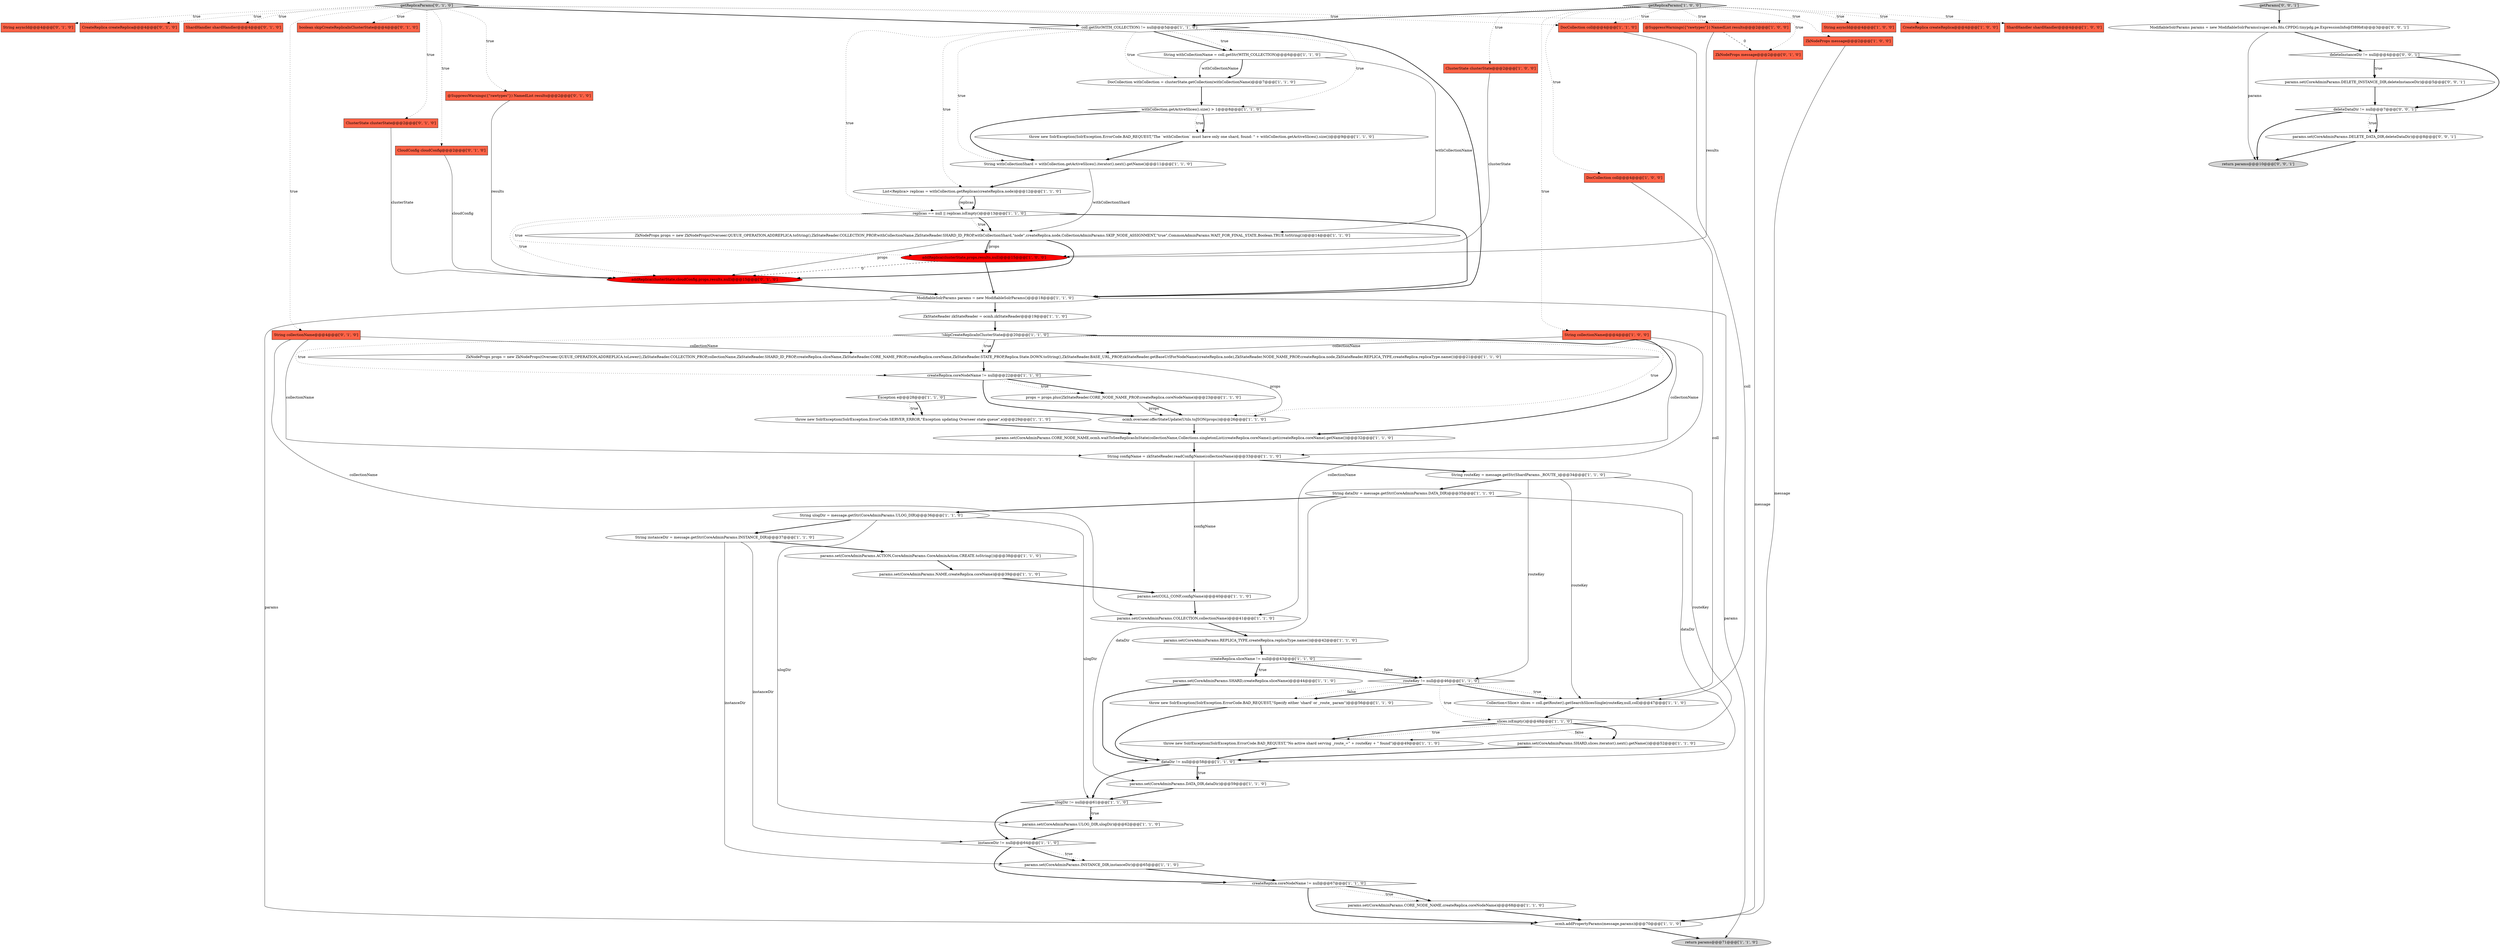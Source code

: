 digraph {
64 [style = filled, label = "addReplica(clusterState,cloudConfig,props,results,null)@@@15@@@['0', '1', '0']", fillcolor = red, shape = ellipse image = "AAA1AAABBB2BBB"];
43 [style = filled, label = "params.set(CoreAdminParams.DATA_DIR,dataDir)@@@59@@@['1', '1', '0']", fillcolor = white, shape = ellipse image = "AAA0AAABBB1BBB"];
40 [style = filled, label = "throw new SolrException(SolrException.ErrorCode.BAD_REQUEST,\"The `withCollection` must have only one shard, found: \" + withCollection.getActiveSlices().size())@@@9@@@['1', '1', '0']", fillcolor = white, shape = ellipse image = "AAA0AAABBB1BBB"];
15 [style = filled, label = "params.set(CoreAdminParams.CORE_NODE_NAME,createReplica.coreNodeName)@@@68@@@['1', '1', '0']", fillcolor = white, shape = ellipse image = "AAA0AAABBB1BBB"];
22 [style = filled, label = "ZkNodeProps message@@@2@@@['1', '0', '0']", fillcolor = tomato, shape = box image = "AAA0AAABBB1BBB"];
57 [style = filled, label = "ocmh.addPropertyParams(message,params)@@@70@@@['1', '1', '0']", fillcolor = white, shape = ellipse image = "AAA0AAABBB1BBB"];
35 [style = filled, label = "String withCollectionName = coll.getStr(WITH_COLLECTION)@@@6@@@['1', '1', '0']", fillcolor = white, shape = ellipse image = "AAA0AAABBB1BBB"];
20 [style = filled, label = "withCollection.getActiveSlices().size() > 1@@@8@@@['1', '1', '0']", fillcolor = white, shape = diamond image = "AAA0AAABBB1BBB"];
65 [style = filled, label = "@SuppressWarnings({\"rawtypes\"}) NamedList results@@@2@@@['0', '1', '0']", fillcolor = tomato, shape = box image = "AAA0AAABBB2BBB"];
10 [style = filled, label = "String ulogDir = message.getStr(CoreAdminParams.ULOG_DIR)@@@36@@@['1', '1', '0']", fillcolor = white, shape = ellipse image = "AAA0AAABBB1BBB"];
69 [style = filled, label = "getParams['0', '0', '1']", fillcolor = lightgray, shape = diamond image = "AAA0AAABBB3BBB"];
48 [style = filled, label = "coll.getStr(WITH_COLLECTION) != null@@@5@@@['1', '1', '0']", fillcolor = white, shape = diamond image = "AAA0AAABBB1BBB"];
53 [style = filled, label = "DocCollection coll@@@4@@@['1', '1', '0']", fillcolor = tomato, shape = box image = "AAA0AAABBB1BBB"];
16 [style = filled, label = "createReplica.coreNodeName != null@@@22@@@['1', '1', '0']", fillcolor = white, shape = diamond image = "AAA0AAABBB1BBB"];
25 [style = filled, label = "String dataDir = message.getStr(CoreAdminParams.DATA_DIR)@@@35@@@['1', '1', '0']", fillcolor = white, shape = ellipse image = "AAA0AAABBB1BBB"];
37 [style = filled, label = "params.set(COLL_CONF,configName)@@@40@@@['1', '1', '0']", fillcolor = white, shape = ellipse image = "AAA0AAABBB1BBB"];
17 [style = filled, label = "ocmh.overseer.offerStateUpdate(Utils.toJSON(props))@@@26@@@['1', '1', '0']", fillcolor = white, shape = ellipse image = "AAA0AAABBB1BBB"];
44 [style = filled, label = "List<Replica> replicas = withCollection.getReplicas(createReplica.node)@@@12@@@['1', '1', '0']", fillcolor = white, shape = ellipse image = "AAA0AAABBB1BBB"];
39 [style = filled, label = "ZkStateReader zkStateReader = ocmh.zkStateReader@@@19@@@['1', '1', '0']", fillcolor = white, shape = ellipse image = "AAA0AAABBB1BBB"];
46 [style = filled, label = "String routeKey = message.getStr(ShardParams._ROUTE_)@@@34@@@['1', '1', '0']", fillcolor = white, shape = ellipse image = "AAA0AAABBB1BBB"];
60 [style = filled, label = "boolean skipCreateReplicaInClusterState@@@4@@@['0', '1', '0']", fillcolor = tomato, shape = box image = "AAA0AAABBB2BBB"];
41 [style = filled, label = "instanceDir != null@@@64@@@['1', '1', '0']", fillcolor = white, shape = diamond image = "AAA0AAABBB1BBB"];
29 [style = filled, label = "DocCollection coll@@@4@@@['1', '0', '0']", fillcolor = tomato, shape = box image = "AAA0AAABBB1BBB"];
8 [style = filled, label = "!skipCreateReplicaInClusterState@@@20@@@['1', '1', '0']", fillcolor = white, shape = diamond image = "AAA0AAABBB1BBB"];
7 [style = filled, label = "params.set(CoreAdminParams.CORE_NODE_NAME,ocmh.waitToSeeReplicasInState(collectionName,Collections.singletonList(createReplica.coreName)).get(createReplica.coreName).getName())@@@32@@@['1', '1', '0']", fillcolor = white, shape = ellipse image = "AAA0AAABBB1BBB"];
47 [style = filled, label = "String asyncId@@@4@@@['1', '0', '0']", fillcolor = tomato, shape = box image = "AAA0AAABBB1BBB"];
4 [style = filled, label = "ClusterState clusterState@@@2@@@['1', '0', '0']", fillcolor = tomato, shape = box image = "AAA0AAABBB1BBB"];
68 [style = filled, label = "ZkNodeProps message@@@2@@@['0', '1', '0']", fillcolor = tomato, shape = box image = "AAA1AAABBB2BBB"];
1 [style = filled, label = "ModifiableSolrParams params = new ModifiableSolrParams()@@@18@@@['1', '1', '0']", fillcolor = white, shape = ellipse image = "AAA0AAABBB1BBB"];
23 [style = filled, label = "props = props.plus(ZkStateReader.CORE_NODE_NAME_PROP,createReplica.coreNodeName)@@@23@@@['1', '1', '0']", fillcolor = white, shape = ellipse image = "AAA0AAABBB1BBB"];
73 [style = filled, label = "return params@@@10@@@['0', '0', '1']", fillcolor = lightgray, shape = ellipse image = "AAA0AAABBB3BBB"];
14 [style = filled, label = "replicas == null || replicas.isEmpty()@@@13@@@['1', '1', '0']", fillcolor = white, shape = diamond image = "AAA0AAABBB1BBB"];
24 [style = filled, label = "params.set(CoreAdminParams.INSTANCE_DIR,instanceDir)@@@65@@@['1', '1', '0']", fillcolor = white, shape = ellipse image = "AAA0AAABBB1BBB"];
21 [style = filled, label = "params.set(CoreAdminParams.REPLICA_TYPE,createReplica.replicaType.name())@@@42@@@['1', '1', '0']", fillcolor = white, shape = ellipse image = "AAA0AAABBB1BBB"];
58 [style = filled, label = "ClusterState clusterState@@@2@@@['0', '1', '0']", fillcolor = tomato, shape = box image = "AAA0AAABBB2BBB"];
70 [style = filled, label = "params.set(CoreAdminParams.DELETE_INSTANCE_DIR,deleteInstanceDir)@@@5@@@['0', '0', '1']", fillcolor = white, shape = ellipse image = "AAA0AAABBB3BBB"];
13 [style = filled, label = "String collectionName@@@4@@@['1', '0', '0']", fillcolor = tomato, shape = box image = "AAA0AAABBB1BBB"];
19 [style = filled, label = "createReplica.sliceName != null@@@43@@@['1', '1', '0']", fillcolor = white, shape = diamond image = "AAA0AAABBB1BBB"];
33 [style = filled, label = "getReplicaParams['1', '0', '0']", fillcolor = lightgray, shape = diamond image = "AAA0AAABBB1BBB"];
51 [style = filled, label = "params.set(CoreAdminParams.SHARD,createReplica.sliceName)@@@44@@@['1', '1', '0']", fillcolor = white, shape = ellipse image = "AAA0AAABBB1BBB"];
2 [style = filled, label = "ZkNodeProps props = new ZkNodeProps(Overseer.QUEUE_OPERATION,ADDREPLICA.toLower(),ZkStateReader.COLLECTION_PROP,collectionName,ZkStateReader.SHARD_ID_PROP,createReplica.sliceName,ZkStateReader.CORE_NAME_PROP,createReplica.coreName,ZkStateReader.STATE_PROP,Replica.State.DOWN.toString(),ZkStateReader.BASE_URL_PROP,zkStateReader.getBaseUrlForNodeName(createReplica.node),ZkStateReader.NODE_NAME_PROP,createReplica.node,ZkStateReader.REPLICA_TYPE,createReplica.replicaType.name())@@@21@@@['1', '1', '0']", fillcolor = white, shape = ellipse image = "AAA0AAABBB1BBB"];
61 [style = filled, label = "ShardHandler shardHandler@@@4@@@['0', '1', '0']", fillcolor = tomato, shape = box image = "AAA0AAABBB2BBB"];
71 [style = filled, label = "params.set(CoreAdminParams.DELETE_DATA_DIR,deleteDataDir)@@@8@@@['0', '0', '1']", fillcolor = white, shape = ellipse image = "AAA0AAABBB3BBB"];
31 [style = filled, label = "return params@@@71@@@['1', '1', '0']", fillcolor = lightgray, shape = ellipse image = "AAA0AAABBB1BBB"];
11 [style = filled, label = "routeKey != null@@@46@@@['1', '1', '0']", fillcolor = white, shape = diamond image = "AAA0AAABBB1BBB"];
42 [style = filled, label = "CreateReplica createReplica@@@4@@@['1', '0', '0']", fillcolor = tomato, shape = box image = "AAA0AAABBB1BBB"];
5 [style = filled, label = "String configName = zkStateReader.readConfigName(collectionName)@@@33@@@['1', '1', '0']", fillcolor = white, shape = ellipse image = "AAA0AAABBB1BBB"];
26 [style = filled, label = "dataDir != null@@@58@@@['1', '1', '0']", fillcolor = white, shape = diamond image = "AAA0AAABBB1BBB"];
72 [style = filled, label = "ModifiableSolrParams params = new ModifiableSolrParams(super.edu.fdu.CPPDG.tinypdg.pe.ExpressionInfo@f389b8)@@@3@@@['0', '0', '1']", fillcolor = white, shape = ellipse image = "AAA0AAABBB3BBB"];
50 [style = filled, label = "ShardHandler shardHandler@@@4@@@['1', '0', '0']", fillcolor = tomato, shape = box image = "AAA0AAABBB1BBB"];
56 [style = filled, label = "params.set(CoreAdminParams.ULOG_DIR,ulogDir)@@@62@@@['1', '1', '0']", fillcolor = white, shape = ellipse image = "AAA0AAABBB1BBB"];
0 [style = filled, label = "slices.isEmpty()@@@48@@@['1', '1', '0']", fillcolor = white, shape = diamond image = "AAA0AAABBB1BBB"];
28 [style = filled, label = "Collection<Slice> slices = coll.getRouter().getSearchSlicesSingle(routeKey,null,coll)@@@47@@@['1', '1', '0']", fillcolor = white, shape = ellipse image = "AAA0AAABBB1BBB"];
62 [style = filled, label = "String collectionName@@@4@@@['0', '1', '0']", fillcolor = tomato, shape = box image = "AAA0AAABBB2BBB"];
74 [style = filled, label = "deleteInstanceDir != null@@@4@@@['0', '0', '1']", fillcolor = white, shape = diamond image = "AAA0AAABBB3BBB"];
9 [style = filled, label = "throw new SolrException(SolrException.ErrorCode.BAD_REQUEST,\"No active shard serving _route_=\" + routeKey + \" found\")@@@49@@@['1', '1', '0']", fillcolor = white, shape = ellipse image = "AAA0AAABBB1BBB"];
52 [style = filled, label = "@SuppressWarnings({\"rawtypes\"}) NamedList results@@@2@@@['1', '0', '0']", fillcolor = tomato, shape = box image = "AAA1AAABBB1BBB"];
32 [style = filled, label = "params.set(CoreAdminParams.NAME,createReplica.coreName)@@@39@@@['1', '1', '0']", fillcolor = white, shape = ellipse image = "AAA0AAABBB1BBB"];
54 [style = filled, label = "ZkNodeProps props = new ZkNodeProps(Overseer.QUEUE_OPERATION,ADDREPLICA.toString(),ZkStateReader.COLLECTION_PROP,withCollectionName,ZkStateReader.SHARD_ID_PROP,withCollectionShard,\"node\",createReplica.node,CollectionAdminParams.SKIP_NODE_ASSIGNMENT,\"true\",CommonAdminParams.WAIT_FOR_FINAL_STATE,Boolean.TRUE.toString())@@@14@@@['1', '1', '0']", fillcolor = white, shape = ellipse image = "AAA0AAABBB1BBB"];
55 [style = filled, label = "params.set(CoreAdminParams.COLLECTION,collectionName)@@@41@@@['1', '1', '0']", fillcolor = white, shape = ellipse image = "AAA0AAABBB1BBB"];
63 [style = filled, label = "CloudConfig cloudConfig@@@2@@@['0', '1', '0']", fillcolor = tomato, shape = box image = "AAA0AAABBB2BBB"];
66 [style = filled, label = "String asyncId@@@4@@@['0', '1', '0']", fillcolor = tomato, shape = box image = "AAA0AAABBB2BBB"];
45 [style = filled, label = "String instanceDir = message.getStr(CoreAdminParams.INSTANCE_DIR)@@@37@@@['1', '1', '0']", fillcolor = white, shape = ellipse image = "AAA0AAABBB1BBB"];
6 [style = filled, label = "createReplica.coreNodeName != null@@@67@@@['1', '1', '0']", fillcolor = white, shape = diamond image = "AAA0AAABBB1BBB"];
36 [style = filled, label = "DocCollection withCollection = clusterState.getCollection(withCollectionName)@@@7@@@['1', '1', '0']", fillcolor = white, shape = ellipse image = "AAA0AAABBB1BBB"];
49 [style = filled, label = "params.set(CoreAdminParams.ACTION,CoreAdminParams.CoreAdminAction.CREATE.toString())@@@38@@@['1', '1', '0']", fillcolor = white, shape = ellipse image = "AAA0AAABBB1BBB"];
27 [style = filled, label = "String withCollectionShard = withCollection.getActiveSlices().iterator().next().getName()@@@11@@@['1', '1', '0']", fillcolor = white, shape = ellipse image = "AAA0AAABBB1BBB"];
75 [style = filled, label = "deleteDataDir != null@@@7@@@['0', '0', '1']", fillcolor = white, shape = diamond image = "AAA0AAABBB3BBB"];
3 [style = filled, label = "ulogDir != null@@@61@@@['1', '1', '0']", fillcolor = white, shape = diamond image = "AAA0AAABBB1BBB"];
34 [style = filled, label = "addReplica(clusterState,props,results,null)@@@15@@@['1', '0', '0']", fillcolor = red, shape = ellipse image = "AAA1AAABBB1BBB"];
18 [style = filled, label = "throw new SolrException(SolrException.ErrorCode.SERVER_ERROR,\"Exception updating Overseer state queue\",e)@@@29@@@['1', '1', '0']", fillcolor = white, shape = ellipse image = "AAA0AAABBB1BBB"];
38 [style = filled, label = "params.set(CoreAdminParams.SHARD,slices.iterator().next().getName())@@@52@@@['1', '1', '0']", fillcolor = white, shape = ellipse image = "AAA0AAABBB1BBB"];
12 [style = filled, label = "throw new SolrException(SolrException.ErrorCode.BAD_REQUEST,\"Specify either 'shard' or _route_ param\")@@@56@@@['1', '1', '0']", fillcolor = white, shape = ellipse image = "AAA0AAABBB1BBB"];
30 [style = filled, label = "Exception e@@@28@@@['1', '1', '0']", fillcolor = white, shape = diamond image = "AAA0AAABBB1BBB"];
67 [style = filled, label = "CreateReplica createReplica@@@4@@@['0', '1', '0']", fillcolor = tomato, shape = box image = "AAA0AAABBB2BBB"];
59 [style = filled, label = "getReplicaParams['0', '1', '0']", fillcolor = lightgray, shape = diamond image = "AAA0AAABBB2BBB"];
46->28 [style = solid, label="routeKey"];
6->57 [style = bold, label=""];
57->31 [style = bold, label=""];
32->37 [style = bold, label=""];
46->25 [style = bold, label=""];
11->12 [style = dotted, label="false"];
27->44 [style = bold, label=""];
56->41 [style = bold, label=""];
48->44 [style = dotted, label="true"];
8->16 [style = dotted, label="true"];
48->14 [style = dotted, label="true"];
33->50 [style = dotted, label="true"];
19->11 [style = bold, label=""];
48->35 [style = bold, label=""];
37->55 [style = bold, label=""];
15->57 [style = bold, label=""];
30->18 [style = bold, label=""];
20->40 [style = dotted, label="true"];
36->20 [style = bold, label=""];
20->27 [style = bold, label=""];
9->26 [style = bold, label=""];
28->0 [style = bold, label=""];
43->3 [style = bold, label=""];
59->62 [style = dotted, label="true"];
11->0 [style = dotted, label="true"];
74->70 [style = bold, label=""];
69->72 [style = bold, label=""];
33->48 [style = bold, label=""];
51->26 [style = bold, label=""];
11->28 [style = dotted, label="true"];
2->17 [style = solid, label="props"];
23->17 [style = bold, label=""];
25->10 [style = bold, label=""];
38->26 [style = bold, label=""];
62->5 [style = solid, label="collectionName"];
1->31 [style = solid, label="params"];
48->1 [style = bold, label=""];
64->1 [style = bold, label=""];
27->54 [style = solid, label="withCollectionShard"];
59->60 [style = dotted, label="true"];
6->15 [style = dotted, label="true"];
45->24 [style = solid, label="instanceDir"];
2->16 [style = bold, label=""];
11->28 [style = bold, label=""];
33->13 [style = dotted, label="true"];
13->5 [style = solid, label="collectionName"];
33->4 [style = dotted, label="true"];
59->61 [style = dotted, label="true"];
21->19 [style = bold, label=""];
8->17 [style = dotted, label="true"];
13->55 [style = solid, label="collectionName"];
45->41 [style = solid, label="instanceDir"];
39->8 [style = bold, label=""];
5->37 [style = solid, label="configName"];
41->24 [style = dotted, label="true"];
46->11 [style = solid, label="routeKey"];
23->17 [style = solid, label="props"];
26->43 [style = bold, label=""];
11->12 [style = bold, label=""];
41->6 [style = bold, label=""];
16->17 [style = bold, label=""];
68->57 [style = solid, label="message"];
48->36 [style = dotted, label="true"];
0->38 [style = bold, label=""];
49->32 [style = bold, label=""];
35->36 [style = solid, label="withCollectionName"];
26->43 [style = dotted, label="true"];
59->66 [style = dotted, label="true"];
22->57 [style = solid, label="message"];
7->5 [style = bold, label=""];
25->26 [style = solid, label="dataDir"];
70->75 [style = bold, label=""];
10->45 [style = bold, label=""];
35->54 [style = solid, label="withCollectionName"];
1->57 [style = solid, label="params"];
14->64 [style = dotted, label="true"];
14->34 [style = dotted, label="true"];
54->34 [style = solid, label="props"];
0->38 [style = dotted, label="false"];
18->7 [style = bold, label=""];
46->9 [style = solid, label="routeKey"];
59->48 [style = bold, label=""];
29->28 [style = solid, label="coll"];
1->39 [style = bold, label=""];
74->75 [style = bold, label=""];
54->64 [style = bold, label=""];
3->56 [style = dotted, label="true"];
52->34 [style = solid, label="results"];
58->64 [style = solid, label="clusterState"];
19->11 [style = dotted, label="false"];
33->52 [style = dotted, label="true"];
8->2 [style = dotted, label="true"];
26->3 [style = bold, label=""];
34->64 [style = dashed, label="0"];
48->27 [style = dotted, label="true"];
10->56 [style = solid, label="ulogDir"];
54->64 [style = solid, label="props"];
16->23 [style = bold, label=""];
44->14 [style = bold, label=""];
44->14 [style = solid, label="replicas"];
52->68 [style = dashed, label="0"];
33->47 [style = dotted, label="true"];
6->15 [style = bold, label=""];
33->53 [style = dotted, label="true"];
71->73 [style = bold, label=""];
65->64 [style = solid, label="results"];
59->65 [style = dotted, label="true"];
8->2 [style = bold, label=""];
40->27 [style = bold, label=""];
30->18 [style = dotted, label="true"];
59->53 [style = dotted, label="true"];
3->41 [style = bold, label=""];
14->54 [style = dotted, label="true"];
33->29 [style = dotted, label="true"];
75->73 [style = bold, label=""];
53->28 [style = solid, label="coll"];
48->35 [style = dotted, label="true"];
59->58 [style = dotted, label="true"];
25->43 [style = solid, label="dataDir"];
19->51 [style = bold, label=""];
13->2 [style = solid, label="collectionName"];
0->9 [style = dotted, label="true"];
54->34 [style = bold, label=""];
48->20 [style = dotted, label="true"];
0->9 [style = bold, label=""];
72->74 [style = bold, label=""];
55->21 [style = bold, label=""];
41->24 [style = bold, label=""];
72->73 [style = solid, label="params"];
59->68 [style = dotted, label="true"];
34->1 [style = bold, label=""];
45->49 [style = bold, label=""];
75->71 [style = dotted, label="true"];
63->64 [style = solid, label="cloudConfig"];
62->55 [style = solid, label="collectionName"];
4->34 [style = solid, label="clusterState"];
12->26 [style = bold, label=""];
10->3 [style = solid, label="ulogDir"];
16->23 [style = dotted, label="true"];
74->70 [style = dotted, label="true"];
14->1 [style = bold, label=""];
8->7 [style = bold, label=""];
17->7 [style = bold, label=""];
14->54 [style = bold, label=""];
20->40 [style = bold, label=""];
19->51 [style = dotted, label="true"];
33->42 [style = dotted, label="true"];
59->67 [style = dotted, label="true"];
59->63 [style = dotted, label="true"];
75->71 [style = bold, label=""];
62->2 [style = solid, label="collectionName"];
35->36 [style = bold, label=""];
33->22 [style = dotted, label="true"];
24->6 [style = bold, label=""];
5->46 [style = bold, label=""];
3->56 [style = bold, label=""];
}
